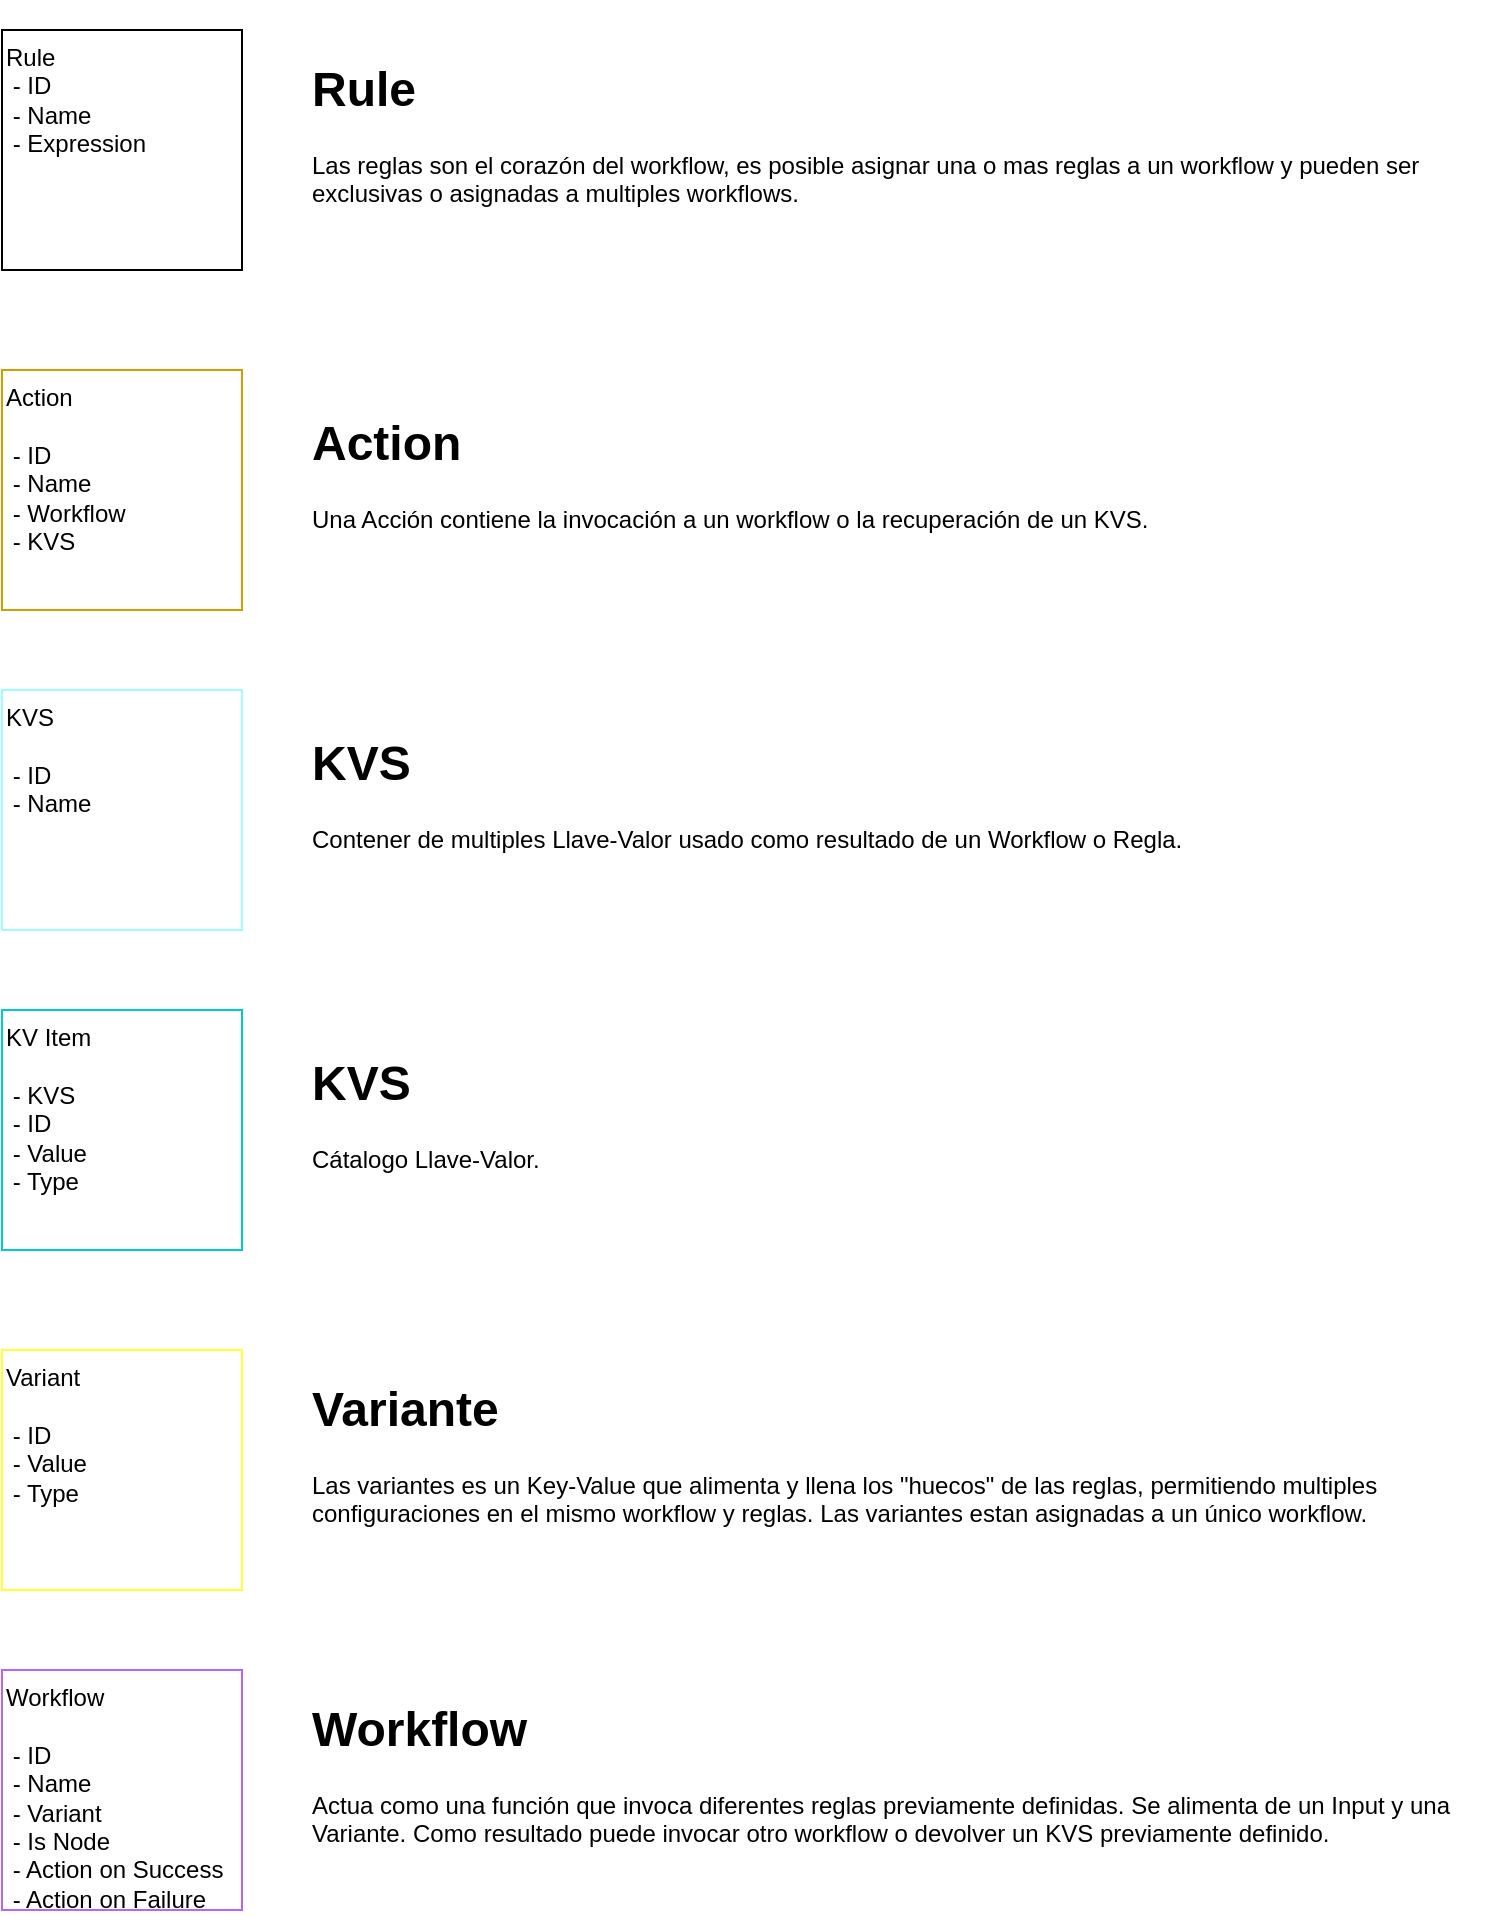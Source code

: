 <mxfile pages="5">
    <diagram id="qVmFlD-CBX-ErY51zL73" name="Componentes">
        <mxGraphModel dx="1002" dy="576" grid="1" gridSize="10" guides="1" tooltips="1" connect="1" arrows="1" fold="1" page="1" pageScale="1" pageWidth="850" pageHeight="1100" math="0" shadow="0">
            <root>
                <mxCell id="0"/>
                <mxCell id="1" parent="0"/>
                <mxCell id="bjiYlyuOcnUPF-QniSUH-1" value="Rule&lt;br&gt;&amp;nbsp;- ID&lt;br&gt;&amp;nbsp;- Name&lt;br&gt;&amp;nbsp;- Expression" style="rounded=0;whiteSpace=wrap;html=1;align=left;verticalAlign=top;" parent="1" vertex="1">
                    <mxGeometry x="40" y="40" width="120" height="120" as="geometry"/>
                </mxCell>
                <mxCell id="M0G8iHwndG0JGeVJzw94-1" value="&lt;h1&gt;Rule&lt;/h1&gt;&lt;p&gt;Las reglas son el corazón del workflow, es posible asignar una o mas reglas a un workflow y pueden ser exclusivas o asignadas a multiples workflows.&lt;/p&gt;" style="text;html=1;strokeColor=none;fillColor=none;spacing=5;spacingTop=-20;whiteSpace=wrap;overflow=hidden;rounded=0;verticalAlign=middle;" parent="1" vertex="1">
                    <mxGeometry x="190" y="40" width="600" height="120" as="geometry"/>
                </mxCell>
                <mxCell id="9t1VKK2ffKOIMdsSbyct-1" value="Action&lt;br&gt;&lt;br&gt;&amp;nbsp;- ID&lt;br&gt;&amp;nbsp;- Name&lt;br&gt;&amp;nbsp;- Workflow&lt;br&gt;&amp;nbsp;- KVS" style="rounded=0;whiteSpace=wrap;html=1;strokeColor=#d79b00;fillColor=none;gradientColor=#ffa500;align=left;verticalAlign=top;" parent="1" vertex="1">
                    <mxGeometry x="40" y="210" width="120" height="120" as="geometry"/>
                </mxCell>
                <mxCell id="9H1VtXnv4Iau77OwVuIz-1" value="&lt;h1&gt;Action&lt;/h1&gt;&lt;p&gt;Una Acción contiene la invocación a un workflow o la recuperación de un KVS.&lt;/p&gt;" style="text;html=1;strokeColor=none;fillColor=none;spacing=5;spacingTop=-20;whiteSpace=wrap;overflow=hidden;rounded=0;verticalAlign=middle;" parent="1" vertex="1">
                    <mxGeometry x="190" y="210" width="600" height="120" as="geometry"/>
                </mxCell>
                <mxCell id="6Q-tKtWB3H9LdQR2WDUa-1" value="KVS&lt;br&gt;&lt;br&gt;&amp;nbsp;- ID&lt;br&gt;&amp;nbsp;- Name" style="rounded=0;whiteSpace=wrap;html=1;strokeColor=#99FFFF;fillColor=none;gradientColor=#ffa500;align=left;verticalAlign=top;" parent="1" vertex="1">
                    <mxGeometry x="40" y="370" width="120" height="120" as="geometry"/>
                </mxCell>
                <mxCell id="rRaJ8Djq7bLL1KoQF5-8-1" value="&lt;h1&gt;KVS&lt;/h1&gt;&lt;p&gt;Contener de multiples Llave-Valor usado como resultado de un Workflow o Regla.&lt;/p&gt;" style="text;html=1;strokeColor=none;fillColor=none;spacing=5;spacingTop=-20;whiteSpace=wrap;overflow=hidden;rounded=0;verticalAlign=middle;" parent="1" vertex="1">
                    <mxGeometry x="190" y="370" width="600" height="120" as="geometry"/>
                </mxCell>
                <mxCell id="5Z8WgemuzADRJWirdBL6-1" value="Variant&lt;br&gt;&lt;br&gt;&amp;nbsp;- ID&lt;br&gt;&amp;nbsp;- Value&lt;br&gt;&amp;nbsp;- Type" style="rounded=0;whiteSpace=wrap;html=1;strokeColor=#FFFF33;fillColor=none;gradientColor=#ffd966;align=left;verticalAlign=top;" parent="1" vertex="1">
                    <mxGeometry x="40" y="700" width="120" height="120" as="geometry"/>
                </mxCell>
                <mxCell id="Mwn-F3GZqTvZM4NrYZBQ-1" value="&lt;h1&gt;Variante&lt;/h1&gt;&lt;p&gt;Las variantes es un Key-Value que alimenta y llena los &quot;huecos&quot; de las reglas, permitiendo multiples configuraciones en el mismo workflow y reglas. Las variantes estan asignadas a un único workflow.&lt;/p&gt;" style="text;html=1;strokeColor=none;fillColor=none;spacing=5;spacingTop=-20;whiteSpace=wrap;overflow=hidden;rounded=0;verticalAlign=middle;" parent="1" vertex="1">
                    <mxGeometry x="190" y="700" width="600" height="120" as="geometry"/>
                </mxCell>
                <mxCell id="p1ZofG-8nUMUW4NEJUrA-1" value="Workflow&lt;br&gt;&lt;br&gt;&amp;nbsp;- ID&lt;br&gt;&amp;nbsp;- Name&lt;br&gt;&amp;nbsp;- Variant&lt;br&gt;&amp;nbsp;- Is Node&lt;br&gt;&amp;nbsp;- Action on Success&lt;br&gt;&amp;nbsp;- Action on Failure" style="rounded=0;whiteSpace=wrap;html=1;verticalAlign=top;align=left;fillColor=none;strokeColor=#B266FF;gradientDirection=south;gradientColor=#7ea6e0;" parent="1" vertex="1">
                    <mxGeometry x="40" y="860" width="120" height="120" as="geometry"/>
                </mxCell>
                <mxCell id="sz_G_n_lGGJKNQ2YcUNv-1" value="&lt;h1&gt;Workflow&lt;/h1&gt;&lt;p&gt;Actua como una función que invoca diferentes reglas previamente definidas. Se alimenta de un Input y una Variante. Como resultado puede invocar otro workflow o devolver un KVS previamente definido.&lt;/p&gt;" style="text;html=1;strokeColor=none;fillColor=none;spacing=5;spacingTop=-20;whiteSpace=wrap;overflow=hidden;rounded=0;verticalAlign=middle;" parent="1" vertex="1">
                    <mxGeometry x="190" y="860" width="600" height="120" as="geometry"/>
                </mxCell>
                <mxCell id="mjt-Pqi9qiivTSin8wFP-1" value="KV Item&lt;br&gt;&lt;br&gt;&amp;nbsp;- KVS&lt;br&gt;&amp;nbsp;- ID&lt;br&gt;&amp;nbsp;- Value&lt;br&gt;&amp;nbsp;- Type" style="rounded=0;whiteSpace=wrap;html=1;strokeColor=#00CCCC;fillColor=none;gradientColor=#ffa500;align=left;verticalAlign=top;" parent="1" vertex="1">
                    <mxGeometry x="40" y="530" width="120" height="120" as="geometry"/>
                </mxCell>
                <mxCell id="mjt-Pqi9qiivTSin8wFP-2" value="&lt;h1&gt;KVS&lt;/h1&gt;&lt;p&gt;Cátalogo Llave-Valor.&lt;/p&gt;" style="text;html=1;strokeColor=none;fillColor=none;spacing=5;spacingTop=-20;whiteSpace=wrap;overflow=hidden;rounded=0;verticalAlign=middle;" parent="1" vertex="1">
                    <mxGeometry x="190" y="530" width="600" height="120" as="geometry"/>
                </mxCell>
            </root>
        </mxGraphModel>
    </diagram>
    <diagram id="LyjKLWT2vN5_jiygnvpO" name="Page-3">
        <mxGraphModel dx="1386" dy="792" grid="1" gridSize="10" guides="1" tooltips="1" connect="1" arrows="1" fold="1" page="1" pageScale="1" pageWidth="850" pageHeight="1100" math="0" shadow="0">
            <root>
                <mxCell id="0"/>
                <mxCell id="1" parent="0"/>
                <mxCell id="AVZ-X2Hg58o_VEa4zs1Z-9" value="" style="edgeStyle=none;html=1;dashed=1;endArrow=open;endFill=0;dashPattern=8 8;" edge="1" parent="1" source="Qy_hjdB-Wre0WD_cC9GE-2" target="gyh5iQZbHvoaphFOzq5q-1">
                    <mxGeometry relative="1" as="geometry"/>
                </mxCell>
                <mxCell id="AVZ-X2Hg58o_VEa4zs1Z-12" style="edgeStyle=none;html=1;entryX=0.995;entryY=0.815;entryDx=0;entryDy=0;exitX=0;exitY=0.5;exitDx=0;exitDy=0;entryPerimeter=0;endArrow=open;endFill=0;dashed=1;dashPattern=8 8;" edge="1" parent="1" source="Qy_hjdB-Wre0WD_cC9GE-2" target="Qy_hjdB-Wre0WD_cC9GE-5">
                    <mxGeometry relative="1" as="geometry"/>
                </mxCell>
                <mxCell id="Qy_hjdB-Wre0WD_cC9GE-2" value="Action&lt;br&gt;" style="rounded=0;whiteSpace=wrap;html=1;strokeColor=#d79b00;fillColor=none;gradientColor=#ffa500;align=left;verticalAlign=top;" vertex="1" parent="1">
                    <mxGeometry x="240" y="550" width="120" height="120" as="geometry"/>
                </mxCell>
                <mxCell id="Qy_hjdB-Wre0WD_cC9GE-4" value="Variant&lt;br&gt;" style="rounded=0;whiteSpace=wrap;html=1;strokeColor=#FFFF33;fillColor=none;gradientColor=#ffd966;align=left;verticalAlign=top;" vertex="1" parent="1">
                    <mxGeometry x="40" y="160" width="120" height="120" as="geometry"/>
                </mxCell>
                <mxCell id="AVZ-X2Hg58o_VEa4zs1Z-11" style="edgeStyle=none;html=1;entryX=0;entryY=0.5;entryDx=0;entryDy=0;exitX=0.998;exitY=0.191;exitDx=0;exitDy=0;exitPerimeter=0;endArrow=open;endFill=0;" edge="1" parent="1" source="Qy_hjdB-Wre0WD_cC9GE-5" target="WbnDZtWvCEgxXb2GhZYb-2">
                    <mxGeometry relative="1" as="geometry"/>
                </mxCell>
                <mxCell id="AVZ-X2Hg58o_VEa4zs1Z-14" style="edgeStyle=none;html=1;entryX=0.5;entryY=1;entryDx=0;entryDy=0;endArrow=open;endFill=0;dashed=1;dashPattern=8 8;" edge="1" parent="1" source="Qy_hjdB-Wre0WD_cC9GE-5" target="Qy_hjdB-Wre0WD_cC9GE-4">
                    <mxGeometry relative="1" as="geometry"/>
                </mxCell>
                <mxCell id="AVZ-X2Hg58o_VEa4zs1Z-19" style="edgeStyle=none;html=1;entryX=0;entryY=0.25;entryDx=0;entryDy=0;dashed=1;dashPattern=8 8;endArrow=open;endFill=0;exitX=1;exitY=0.719;exitDx=0;exitDy=0;exitPerimeter=0;" edge="1" parent="1" source="Qy_hjdB-Wre0WD_cC9GE-5" target="Qy_hjdB-Wre0WD_cC9GE-2">
                    <mxGeometry relative="1" as="geometry"/>
                </mxCell>
                <mxCell id="Qy_hjdB-Wre0WD_cC9GE-5" value="Workflow&lt;br&gt;" style="rounded=0;whiteSpace=wrap;html=1;verticalAlign=top;align=left;fillColor=none;strokeColor=#B266FF;gradientDirection=south;gradientColor=#7ea6e0;" vertex="1" parent="1">
                    <mxGeometry x="40" y="350" width="120" height="320" as="geometry"/>
                </mxCell>
                <mxCell id="Qy_hjdB-Wre0WD_cC9GE-7" value="Rule&lt;br&gt;&amp;nbsp;" style="rounded=0;whiteSpace=wrap;html=1;align=left;verticalAlign=top;" vertex="1" parent="1">
                    <mxGeometry x="440" y="350" width="120" height="120" as="geometry"/>
                </mxCell>
                <mxCell id="AVZ-X2Hg58o_VEa4zs1Z-7" value="1...N" style="edgeStyle=none;html=1;fontStyle=1;endArrow=open;endFill=0;" edge="1" parent="1" source="WbnDZtWvCEgxXb2GhZYb-2" target="Qy_hjdB-Wre0WD_cC9GE-7">
                    <mxGeometry relative="1" as="geometry"/>
                </mxCell>
                <mxCell id="AVZ-X2Hg58o_VEa4zs1Z-8" style="edgeStyle=none;html=1;endArrow=open;endFill=0;dashed=1;dashPattern=8 8;" edge="1" parent="1" source="WbnDZtWvCEgxXb2GhZYb-2" target="Qy_hjdB-Wre0WD_cC9GE-2">
                    <mxGeometry relative="1" as="geometry"/>
                </mxCell>
                <mxCell id="WbnDZtWvCEgxXb2GhZYb-2" value="Workflow - Rules&lt;br&gt;&lt;br&gt;&amp;nbsp;- Workflow&lt;br&gt;&amp;nbsp;- Rule&lt;br&gt;&amp;nbsp;- Operator&lt;br&gt;&amp;nbsp;- Order&lt;br&gt;&amp;nbsp;- Action on Sucess" style="rounded=0;whiteSpace=wrap;html=1;strokeColor=#66FF66;fillColor=none;gradientColor=#ffa500;align=left;verticalAlign=top;" vertex="1" parent="1">
                    <mxGeometry x="240" y="350" width="120" height="120" as="geometry"/>
                </mxCell>
                <mxCell id="AVZ-X2Hg58o_VEa4zs1Z-10" value="" style="edgeStyle=none;html=1;" edge="1" parent="1" source="gyh5iQZbHvoaphFOzq5q-1" target="gyh5iQZbHvoaphFOzq5q-2">
                    <mxGeometry relative="1" as="geometry"/>
                </mxCell>
                <mxCell id="gyh5iQZbHvoaphFOzq5q-1" value="KVS&lt;br&gt;&lt;br&gt;&amp;nbsp;- ID&lt;br&gt;&amp;nbsp;- Name" style="rounded=0;whiteSpace=wrap;html=1;strokeColor=#99FFFF;fillColor=none;gradientColor=#ffa500;align=left;verticalAlign=top;" vertex="1" parent="1">
                    <mxGeometry x="440" y="550" width="120" height="120" as="geometry"/>
                </mxCell>
                <mxCell id="gyh5iQZbHvoaphFOzq5q-2" value="KV Item&lt;br&gt;&lt;br&gt;&amp;nbsp;- KVS&lt;br&gt;&amp;nbsp;- ID&lt;br&gt;&amp;nbsp;- Value&lt;br&gt;&amp;nbsp;- Type" style="rounded=0;whiteSpace=wrap;html=1;strokeColor=#00CCCC;fillColor=none;gradientColor=#ffa500;align=left;verticalAlign=top;" vertex="1" parent="1">
                    <mxGeometry x="640" y="550" width="120" height="120" as="geometry"/>
                </mxCell>
            </root>
        </mxGraphModel>
    </diagram>
    <diagram id="mPHTetRKngbROHtm6HvQ" name="Runner">
        <mxGraphModel dx="1786" dy="792" grid="0" gridSize="10" guides="1" tooltips="1" connect="1" arrows="1" fold="1" page="0" pageScale="1" pageWidth="827" pageHeight="1169" math="0" shadow="0">
            <root>
                <mxCell id="0"/>
                <mxCell id="1" parent="0"/>
                <mxCell id="EDOLJqrGK1mzKc9rHHsd-1" value="&lt;b&gt;&lt;font style=&quot;font-size: 16px;&quot;&gt;Runner&lt;/font&gt;&lt;/b&gt;" style="rounded=1;whiteSpace=wrap;html=1;verticalAlign=top;" parent="1" vertex="1">
                    <mxGeometry x="-235.38" y="321.25" width="462" height="672.75" as="geometry"/>
                </mxCell>
                <mxCell id="L17gIt3pZ17nKTcEuD-m-4" style="edgeStyle=orthogonalEdgeStyle;rounded=0;orthogonalLoop=1;jettySize=auto;html=1;" parent="1" source="mdhJmgMH-yQd7wGeGR3S-1" target="L17gIt3pZ17nKTcEuD-m-3" edge="1">
                    <mxGeometry relative="1" as="geometry"/>
                </mxCell>
                <mxCell id="mdhJmgMH-yQd7wGeGR3S-1" value="Rule" style="rounded=0;whiteSpace=wrap;html=1;verticalAlign=middle;align=center;" parent="1" vertex="1">
                    <mxGeometry x="-40" y="400" width="71.25" height="50" as="geometry"/>
                </mxCell>
                <mxCell id="lOUXT_m5rCyLj58v7dRg-1" value="RuleSet" style="rounded=0;whiteSpace=wrap;html=1;verticalAlign=middle;align=center;fillColor=#1ba1e2;strokeColor=#006EAF;fontColor=#ffffff;" parent="1" vertex="1">
                    <mxGeometry x="-40" y="528.75" width="71.25" height="50" as="geometry"/>
                </mxCell>
                <mxCell id="MTHjEyRlIYmHW_5DdEGk-1" value="Nodo" style="rounded=0;whiteSpace=wrap;html=1;verticalAlign=middle;align=center;fillColor=#008a00;strokeColor=#005700;fontColor=#ffffff;" parent="1" vertex="1">
                    <mxGeometry x="-40" y="640" width="71.25" height="50" as="geometry"/>
                </mxCell>
                <mxCell id="VYslRokS40C3orMm5giJ-1" value="Work&amp;nbsp;&lt;span style=&quot;background-color: initial;&quot;&gt;Item&lt;/span&gt;" style="rounded=0;whiteSpace=wrap;html=1;verticalAlign=middle;align=center;fillColor=#f0a30a;strokeColor=#BD7000;fontColor=#000000;" parent="1" vertex="1">
                    <mxGeometry x="-40" y="760" width="71.25" height="50" as="geometry"/>
                </mxCell>
                <mxCell id="HV0j5ARmj9GCUn9mWwU5-1" value="Workflow" style="rounded=0;whiteSpace=wrap;html=1;verticalAlign=middle;align=center;fillColor=#6a00ff;strokeColor=#3700CC;gradientDirection=south;fontColor=#ffffff;" parent="1" vertex="1">
                    <mxGeometry x="-40" y="880" width="71.25" height="50" as="geometry"/>
                </mxCell>
                <mxCell id="rG_LE6zX1K3y0vw-e4In-1" value="&lt;div&gt;&amp;nbsp;-&amp;nbsp;&lt;span style=&quot;background-color: initial;&quot;&gt;data&lt;/span&gt;&lt;/div&gt;" style="shape=document;whiteSpace=wrap;html=1;boundedLbl=1;align=left;verticalAlign=middle;" parent="1" vertex="1">
                    <mxGeometry x="-360" y="393.75" width="100" height="62.5" as="geometry"/>
                </mxCell>
                <mxCell id="rG_LE6zX1K3y0vw-e4In-2" value="" style="edgeStyle=orthogonalEdgeStyle;rounded=0;orthogonalLoop=1;jettySize=auto;html=1;" parent="1" source="rG_LE6zX1K3y0vw-e4In-1" target="rG_LE6zX1K3y0vw-e4In-3" edge="1">
                    <mxGeometry relative="1" as="geometry">
                        <mxPoint x="-230" y="541.87" as="sourcePoint"/>
                        <mxPoint x="-180" y="426.87" as="targetPoint"/>
                    </mxGeometry>
                </mxCell>
                <mxCell id="L17gIt3pZ17nKTcEuD-m-1" style="edgeStyle=orthogonalEdgeStyle;rounded=0;orthogonalLoop=1;jettySize=auto;html=1;" parent="1" source="rG_LE6zX1K3y0vw-e4In-3" target="mdhJmgMH-yQd7wGeGR3S-1" edge="1">
                    <mxGeometry relative="1" as="geometry"/>
                </mxCell>
                <mxCell id="rG_LE6zX1K3y0vw-e4In-3" value="Fill Params" style="rounded=1;whiteSpace=wrap;html=1;verticalAlign=middle;fontSize=14;" parent="1" vertex="1">
                    <mxGeometry x="-186" y="406.25" width="80" height="37.5" as="geometry"/>
                </mxCell>
                <mxCell id="GZ_Ugw_ACq4smYO0coRt-2" value="Params" style="rounded=1;whiteSpace=wrap;html=1;verticalAlign=middle;fontSize=14;fillColor=#0050ef;strokeColor=#001DBC;fontColor=#ffffff;" parent="1" vertex="1">
                    <mxGeometry x="-350" y="381.25" width="80" height="25" as="geometry"/>
                </mxCell>
                <mxCell id="bFvXUO9gaD0Ba28c6CS7-2" style="edgeStyle=orthogonalEdgeStyle;rounded=0;orthogonalLoop=1;jettySize=auto;html=1;" parent="1" source="L17gIt3pZ17nKTcEuD-m-3" target="bFvXUO9gaD0Ba28c6CS7-1" edge="1">
                    <mxGeometry relative="1" as="geometry"/>
                </mxCell>
                <mxCell id="L17gIt3pZ17nKTcEuD-m-3" value="Result" style="rounded=1;whiteSpace=wrap;html=1;verticalAlign=middle;fontSize=14;" parent="1" vertex="1">
                    <mxGeometry x="120" y="406.25" width="80" height="37.5" as="geometry"/>
                </mxCell>
                <mxCell id="L17gIt3pZ17nKTcEuD-m-8" value="&lt;div&gt;&amp;nbsp;-&amp;nbsp;&lt;span style=&quot;background-color: initial;&quot;&gt;data&lt;/span&gt;&lt;/div&gt;" style="shape=document;whiteSpace=wrap;html=1;boundedLbl=1;align=left;verticalAlign=middle;" parent="1" vertex="1">
                    <mxGeometry x="-360" y="522.5" width="100" height="62.5" as="geometry"/>
                </mxCell>
                <mxCell id="L17gIt3pZ17nKTcEuD-m-9" value="" style="edgeStyle=orthogonalEdgeStyle;rounded=0;orthogonalLoop=1;jettySize=auto;html=1;" parent="1" source="L17gIt3pZ17nKTcEuD-m-8" target="L17gIt3pZ17nKTcEuD-m-10" edge="1">
                    <mxGeometry relative="1" as="geometry">
                        <mxPoint x="-240" y="669.37" as="sourcePoint"/>
                        <mxPoint x="-190" y="554.37" as="targetPoint"/>
                    </mxGeometry>
                </mxCell>
                <mxCell id="L17gIt3pZ17nKTcEuD-m-12" style="edgeStyle=orthogonalEdgeStyle;rounded=0;orthogonalLoop=1;jettySize=auto;html=1;entryX=-0.034;entryY=0.517;entryDx=0;entryDy=0;entryPerimeter=0;" parent="1" source="L17gIt3pZ17nKTcEuD-m-10" target="lOUXT_m5rCyLj58v7dRg-1" edge="1">
                    <mxGeometry relative="1" as="geometry"/>
                </mxCell>
                <mxCell id="L17gIt3pZ17nKTcEuD-m-10" value="Fill Params" style="rounded=1;whiteSpace=wrap;html=1;verticalAlign=middle;fontSize=14;" parent="1" vertex="1">
                    <mxGeometry x="-186" y="535" width="80" height="37.5" as="geometry"/>
                </mxCell>
                <mxCell id="L17gIt3pZ17nKTcEuD-m-11" value="Params" style="rounded=1;whiteSpace=wrap;html=1;verticalAlign=middle;fontSize=14;fillColor=#0050ef;strokeColor=#001DBC;fontColor=#ffffff;" parent="1" vertex="1">
                    <mxGeometry x="-350" y="510" width="80" height="25" as="geometry"/>
                </mxCell>
                <mxCell id="L17gIt3pZ17nKTcEuD-m-15" style="edgeStyle=orthogonalEdgeStyle;rounded=0;orthogonalLoop=1;jettySize=auto;html=1;" parent="1" target="L17gIt3pZ17nKTcEuD-m-16" edge="1">
                    <mxGeometry relative="1" as="geometry">
                        <mxPoint x="31" y="553.75" as="sourcePoint"/>
                    </mxGeometry>
                </mxCell>
                <mxCell id="bFvXUO9gaD0Ba28c6CS7-4" style="edgeStyle=orthogonalEdgeStyle;rounded=0;orthogonalLoop=1;jettySize=auto;html=1;" parent="1" source="L17gIt3pZ17nKTcEuD-m-16" target="bFvXUO9gaD0Ba28c6CS7-3" edge="1">
                    <mxGeometry relative="1" as="geometry"/>
                </mxCell>
                <mxCell id="L17gIt3pZ17nKTcEuD-m-16" value="Result" style="rounded=1;whiteSpace=wrap;html=1;verticalAlign=middle;fontSize=14;" parent="1" vertex="1">
                    <mxGeometry x="120" y="535" width="80" height="37.5" as="geometry"/>
                </mxCell>
                <mxCell id="Ru69SfiAJu8qNnfy-JMq-1" value="&lt;div&gt;&amp;nbsp;-&amp;nbsp;&lt;span style=&quot;background-color: initial;&quot;&gt;data&lt;/span&gt;&lt;/div&gt;" style="shape=document;whiteSpace=wrap;html=1;boundedLbl=1;align=left;verticalAlign=middle;" parent="1" vertex="1">
                    <mxGeometry x="-358" y="633.5" width="100" height="62.5" as="geometry"/>
                </mxCell>
                <mxCell id="Ru69SfiAJu8qNnfy-JMq-2" value="" style="edgeStyle=orthogonalEdgeStyle;rounded=0;orthogonalLoop=1;jettySize=auto;html=1;" parent="1" source="Ru69SfiAJu8qNnfy-JMq-1" target="Ru69SfiAJu8qNnfy-JMq-4" edge="1">
                    <mxGeometry relative="1" as="geometry">
                        <mxPoint x="-238" y="779.37" as="sourcePoint"/>
                        <mxPoint x="-188" y="664.37" as="targetPoint"/>
                    </mxGeometry>
                </mxCell>
                <mxCell id="Ru69SfiAJu8qNnfy-JMq-3" style="edgeStyle=orthogonalEdgeStyle;rounded=0;orthogonalLoop=1;jettySize=auto;html=1;" parent="1" source="Ru69SfiAJu8qNnfy-JMq-4" target="MTHjEyRlIYmHW_5DdEGk-1" edge="1">
                    <mxGeometry relative="1" as="geometry">
                        <mxPoint x="-40" y="665" as="targetPoint"/>
                    </mxGeometry>
                </mxCell>
                <mxCell id="Ru69SfiAJu8qNnfy-JMq-4" value="&lt;div&gt;Override Variant(s) with Params&lt;/div&gt;" style="rounded=1;whiteSpace=wrap;html=1;verticalAlign=middle;fontSize=14;" parent="1" vertex="1">
                    <mxGeometry x="-200" y="633" width="108" height="64" as="geometry"/>
                </mxCell>
                <mxCell id="Ru69SfiAJu8qNnfy-JMq-5" value="Params" style="rounded=1;whiteSpace=wrap;html=1;verticalAlign=middle;fontSize=14;fillColor=#0050ef;strokeColor=#001DBC;fontColor=#ffffff;" parent="1" vertex="1">
                    <mxGeometry x="-348" y="620" width="80" height="25" as="geometry"/>
                </mxCell>
                <mxCell id="P0uBCctbf0M_Pp04Za4e-1" style="edgeStyle=orthogonalEdgeStyle;rounded=0;orthogonalLoop=1;jettySize=auto;html=1;" parent="1" target="P0uBCctbf0M_Pp04Za4e-2" edge="1">
                    <mxGeometry relative="1" as="geometry">
                        <mxPoint x="31.25" y="665" as="sourcePoint"/>
                    </mxGeometry>
                </mxCell>
                <mxCell id="bFvXUO9gaD0Ba28c6CS7-6" style="edgeStyle=orthogonalEdgeStyle;rounded=0;orthogonalLoop=1;jettySize=auto;html=1;" parent="1" source="P0uBCctbf0M_Pp04Za4e-2" target="bFvXUO9gaD0Ba28c6CS7-5" edge="1">
                    <mxGeometry relative="1" as="geometry"/>
                </mxCell>
                <mxCell id="P0uBCctbf0M_Pp04Za4e-2" value="Result" style="rounded=1;whiteSpace=wrap;html=1;verticalAlign=middle;fontSize=14;" parent="1" vertex="1">
                    <mxGeometry x="120.25" y="646.25" width="80" height="37.5" as="geometry"/>
                </mxCell>
                <mxCell id="Hi3IfP-MMy2JygHDCzS5-1" value="&lt;div&gt;&amp;nbsp;-&amp;nbsp;&lt;span style=&quot;background-color: initial;&quot;&gt;data&lt;/span&gt;&lt;/div&gt;" style="shape=document;whiteSpace=wrap;html=1;boundedLbl=1;align=left;verticalAlign=middle;" parent="1" vertex="1">
                    <mxGeometry x="-360" y="753.5" width="100" height="62.5" as="geometry"/>
                </mxCell>
                <mxCell id="Hi3IfP-MMy2JygHDCzS5-2" value="" style="edgeStyle=orthogonalEdgeStyle;rounded=0;orthogonalLoop=1;jettySize=auto;html=1;" parent="1" source="Hi3IfP-MMy2JygHDCzS5-1" target="Hi3IfP-MMy2JygHDCzS5-4" edge="1">
                    <mxGeometry relative="1" as="geometry">
                        <mxPoint x="-240" y="899.37" as="sourcePoint"/>
                        <mxPoint x="-190" y="784.37" as="targetPoint"/>
                    </mxGeometry>
                </mxCell>
                <mxCell id="Hi3IfP-MMy2JygHDCzS5-3" style="edgeStyle=orthogonalEdgeStyle;rounded=0;orthogonalLoop=1;jettySize=auto;html=1;" parent="1" source="Hi3IfP-MMy2JygHDCzS5-4" edge="1">
                    <mxGeometry relative="1" as="geometry">
                        <mxPoint x="-42" y="785" as="targetPoint"/>
                    </mxGeometry>
                </mxCell>
                <mxCell id="Hi3IfP-MMy2JygHDCzS5-4" value="&lt;div&gt;Overriding Variant(s)&lt;/div&gt;" style="rounded=1;whiteSpace=wrap;html=1;verticalAlign=middle;fontSize=14;" parent="1" vertex="1">
                    <mxGeometry x="-200" y="752.75" width="108" height="64" as="geometry"/>
                </mxCell>
                <mxCell id="Hi3IfP-MMy2JygHDCzS5-5" value="Variant" style="rounded=1;whiteSpace=wrap;html=1;verticalAlign=middle;fontSize=14;fillColor=#0050ef;strokeColor=#001DBC;fontColor=#ffffff;" parent="1" vertex="1">
                    <mxGeometry x="-350" y="740" width="80" height="25" as="geometry"/>
                </mxCell>
                <mxCell id="Hi3IfP-MMy2JygHDCzS5-6" value="&lt;div&gt;&amp;nbsp;-&amp;nbsp;&lt;span style=&quot;background-color: initial;&quot;&gt;data&lt;/span&gt;&lt;/div&gt;" style="shape=document;whiteSpace=wrap;html=1;boundedLbl=1;align=left;verticalAlign=middle;" parent="1" vertex="1">
                    <mxGeometry x="-360" y="873.75" width="100" height="62.5" as="geometry"/>
                </mxCell>
                <mxCell id="Hi3IfP-MMy2JygHDCzS5-7" value="" style="edgeStyle=orthogonalEdgeStyle;rounded=0;orthogonalLoop=1;jettySize=auto;html=1;" parent="1" source="yXUM17ZfbB5bBhb3o2Ey-2" target="HV0j5ARmj9GCUn9mWwU5-1" edge="1">
                    <mxGeometry relative="1" as="geometry">
                        <mxPoint x="-238" y="1019.37" as="sourcePoint"/>
                        <mxPoint x="-214" y="905" as="targetPoint"/>
                    </mxGeometry>
                </mxCell>
                <mxCell id="Hi3IfP-MMy2JygHDCzS5-11" style="edgeStyle=orthogonalEdgeStyle;rounded=0;orthogonalLoop=1;jettySize=auto;html=1;" parent="1" target="Hi3IfP-MMy2JygHDCzS5-12" edge="1">
                    <mxGeometry relative="1" as="geometry">
                        <mxPoint x="31.25" y="904.75" as="sourcePoint"/>
                    </mxGeometry>
                </mxCell>
                <mxCell id="bFvXUO9gaD0Ba28c6CS7-10" style="edgeStyle=orthogonalEdgeStyle;rounded=0;orthogonalLoop=1;jettySize=auto;html=1;" parent="1" source="Hi3IfP-MMy2JygHDCzS5-12" target="bFvXUO9gaD0Ba28c6CS7-9" edge="1">
                    <mxGeometry relative="1" as="geometry"/>
                </mxCell>
                <mxCell id="Hi3IfP-MMy2JygHDCzS5-12" value="Result" style="rounded=1;whiteSpace=wrap;html=1;verticalAlign=middle;fontSize=14;" parent="1" vertex="1">
                    <mxGeometry x="120.25" y="886" width="80" height="37.5" as="geometry"/>
                </mxCell>
                <mxCell id="Hi3IfP-MMy2JygHDCzS5-13" style="edgeStyle=orthogonalEdgeStyle;rounded=0;orthogonalLoop=1;jettySize=auto;html=1;" parent="1" target="Hi3IfP-MMy2JygHDCzS5-14" edge="1">
                    <mxGeometry relative="1" as="geometry">
                        <mxPoint x="31.25" y="784.75" as="sourcePoint"/>
                    </mxGeometry>
                </mxCell>
                <mxCell id="bFvXUO9gaD0Ba28c6CS7-8" style="edgeStyle=orthogonalEdgeStyle;rounded=0;orthogonalLoop=1;jettySize=auto;html=1;" parent="1" source="Hi3IfP-MMy2JygHDCzS5-14" target="bFvXUO9gaD0Ba28c6CS7-7" edge="1">
                    <mxGeometry relative="1" as="geometry"/>
                </mxCell>
                <mxCell id="Hi3IfP-MMy2JygHDCzS5-14" value="Result" style="rounded=1;whiteSpace=wrap;html=1;verticalAlign=middle;fontSize=14;" parent="1" vertex="1">
                    <mxGeometry x="120.25" y="766" width="80" height="37.5" as="geometry"/>
                </mxCell>
                <mxCell id="Hi3IfP-MMy2JygHDCzS5-15" value="as Program" style="text;html=1;align=center;verticalAlign=middle;whiteSpace=wrap;rounded=0;" parent="1" vertex="1">
                    <mxGeometry x="-51.56" y="930" width="94.37" height="30" as="geometry"/>
                </mxCell>
                <mxCell id="Hi3IfP-MMy2JygHDCzS5-16" value="as Module" style="text;html=1;align=center;verticalAlign=middle;whiteSpace=wrap;rounded=0;" parent="1" vertex="1">
                    <mxGeometry x="-51.56" y="810" width="94.37" height="30" as="geometry"/>
                </mxCell>
                <mxCell id="Hi3IfP-MMy2JygHDCzS5-17" value="as Function" style="text;html=1;align=center;verticalAlign=middle;whiteSpace=wrap;rounded=0;" parent="1" vertex="1">
                    <mxGeometry x="-51.56" y="690" width="94.37" height="30" as="geometry"/>
                </mxCell>
                <mxCell id="Hi3IfP-MMy2JygHDCzS5-18" value="as Complex Case" style="text;html=1;align=center;verticalAlign=middle;whiteSpace=wrap;rounded=0;" parent="1" vertex="1">
                    <mxGeometry x="-65.16" y="578.75" width="121.56" height="30" as="geometry"/>
                </mxCell>
                <mxCell id="Hi3IfP-MMy2JygHDCzS5-19" value="as Case" style="text;html=1;align=center;verticalAlign=middle;whiteSpace=wrap;rounded=0;" parent="1" vertex="1">
                    <mxGeometry x="-51.56" y="450" width="94.37" height="30" as="geometry"/>
                </mxCell>
                <mxCell id="bFvXUO9gaD0Ba28c6CS7-1" value="- 200 OK" style="shape=document;whiteSpace=wrap;html=1;boundedLbl=1;align=left;verticalAlign=middle;" parent="1" vertex="1">
                    <mxGeometry x="263" y="393.5" width="100" height="62.5" as="geometry"/>
                </mxCell>
                <mxCell id="bFvXUO9gaD0Ba28c6CS7-3" value="- 200 OK" style="shape=document;whiteSpace=wrap;html=1;boundedLbl=1;align=left;verticalAlign=middle;" parent="1" vertex="1">
                    <mxGeometry x="263" y="522.25" width="100" height="62.5" as="geometry"/>
                </mxCell>
                <mxCell id="bFvXUO9gaD0Ba28c6CS7-5" value="- 200 OK&lt;div&gt;- data&lt;/div&gt;" style="shape=document;whiteSpace=wrap;html=1;boundedLbl=1;align=left;verticalAlign=middle;" parent="1" vertex="1">
                    <mxGeometry x="263" y="633.5" width="100" height="62.5" as="geometry"/>
                </mxCell>
                <mxCell id="bFvXUO9gaD0Ba28c6CS7-7" value="- 200 OK&lt;div&gt;- data&lt;/div&gt;" style="shape=document;whiteSpace=wrap;html=1;boundedLbl=1;align=left;verticalAlign=middle;" parent="1" vertex="1">
                    <mxGeometry x="263" y="754" width="100" height="62.5" as="geometry"/>
                </mxCell>
                <mxCell id="bFvXUO9gaD0Ba28c6CS7-9" value="- 200 OK&lt;div&gt;- data&lt;/div&gt;" style="shape=document;whiteSpace=wrap;html=1;boundedLbl=1;align=left;verticalAlign=middle;" parent="1" vertex="1">
                    <mxGeometry x="263" y="873.5" width="100" height="62.5" as="geometry"/>
                </mxCell>
                <mxCell id="yXUM17ZfbB5bBhb3o2Ey-1" value="Variant" style="rounded=1;whiteSpace=wrap;html=1;verticalAlign=middle;fontSize=14;fillColor=#0050ef;strokeColor=#001DBC;fontColor=#ffffff;" parent="1" vertex="1">
                    <mxGeometry x="-350" y="860.25" width="80" height="25" as="geometry"/>
                </mxCell>
                <mxCell id="yXUM17ZfbB5bBhb3o2Ey-3" value="" style="edgeStyle=orthogonalEdgeStyle;rounded=0;orthogonalLoop=1;jettySize=auto;html=1;" parent="1" source="Hi3IfP-MMy2JygHDCzS5-6" target="yXUM17ZfbB5bBhb3o2Ey-2" edge="1">
                    <mxGeometry relative="1" as="geometry">
                        <mxPoint x="-258" y="905" as="sourcePoint"/>
                        <mxPoint x="-40" y="905" as="targetPoint"/>
                    </mxGeometry>
                </mxCell>
                <mxCell id="yXUM17ZfbB5bBhb3o2Ey-2" value="&lt;div&gt;Overriding Variant(s)&lt;/div&gt;" style="rounded=1;whiteSpace=wrap;html=1;verticalAlign=middle;fontSize=14;" parent="1" vertex="1">
                    <mxGeometry x="-200" y="873.75" width="108" height="64" as="geometry"/>
                </mxCell>
            </root>
        </mxGraphModel>
    </diagram>
</mxfile>
